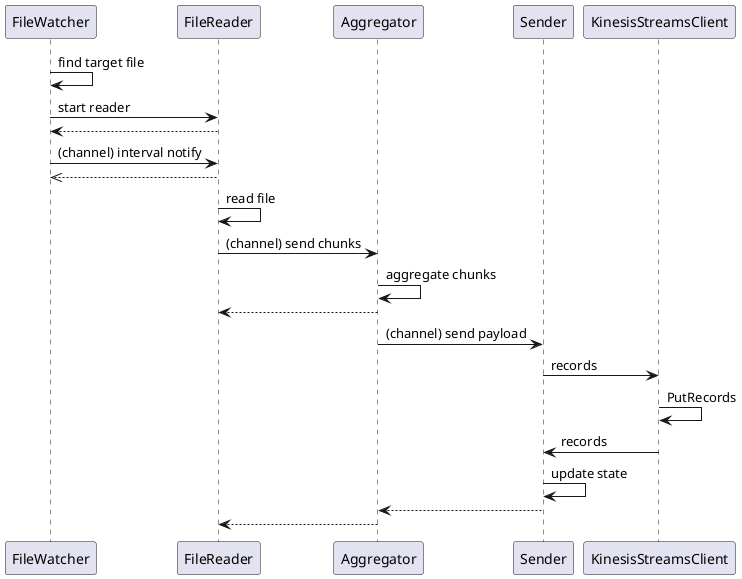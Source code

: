 @startuml main

FileWatcher -> FileWatcher : find target file
FileWatcher -> FileReader : start reader
FileWatcher <-- FileReader
FileWatcher -> FileReader : (channel) interval notify
FileReader -->> FileWatcher
FileReader -> FileReader : read file
FileReader -> Aggregator : (channel) send chunks
Aggregator -> Aggregator : aggregate chunks
Aggregator --> FileReader
Aggregator -> Sender : (channel) send payload
Sender -> KinesisStreamsClient : records
KinesisStreamsClient -> KinesisStreamsClient : PutRecords
KinesisStreamsClient -> Sender: records
Sender -> Sender : update state
Sender --> Aggregator
Aggregator --> FileReader

@enduml
